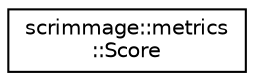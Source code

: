 digraph "Graphical Class Hierarchy"
{
 // LATEX_PDF_SIZE
  edge [fontname="Helvetica",fontsize="10",labelfontname="Helvetica",labelfontsize="10"];
  node [fontname="Helvetica",fontsize="10",shape=record];
  rankdir="LR";
  Node0 [label="scrimmage::metrics\l::Score",height=0.2,width=0.4,color="black", fillcolor="white", style="filled",URL="$classscrimmage_1_1metrics_1_1Score.html",tooltip=" "];
}
